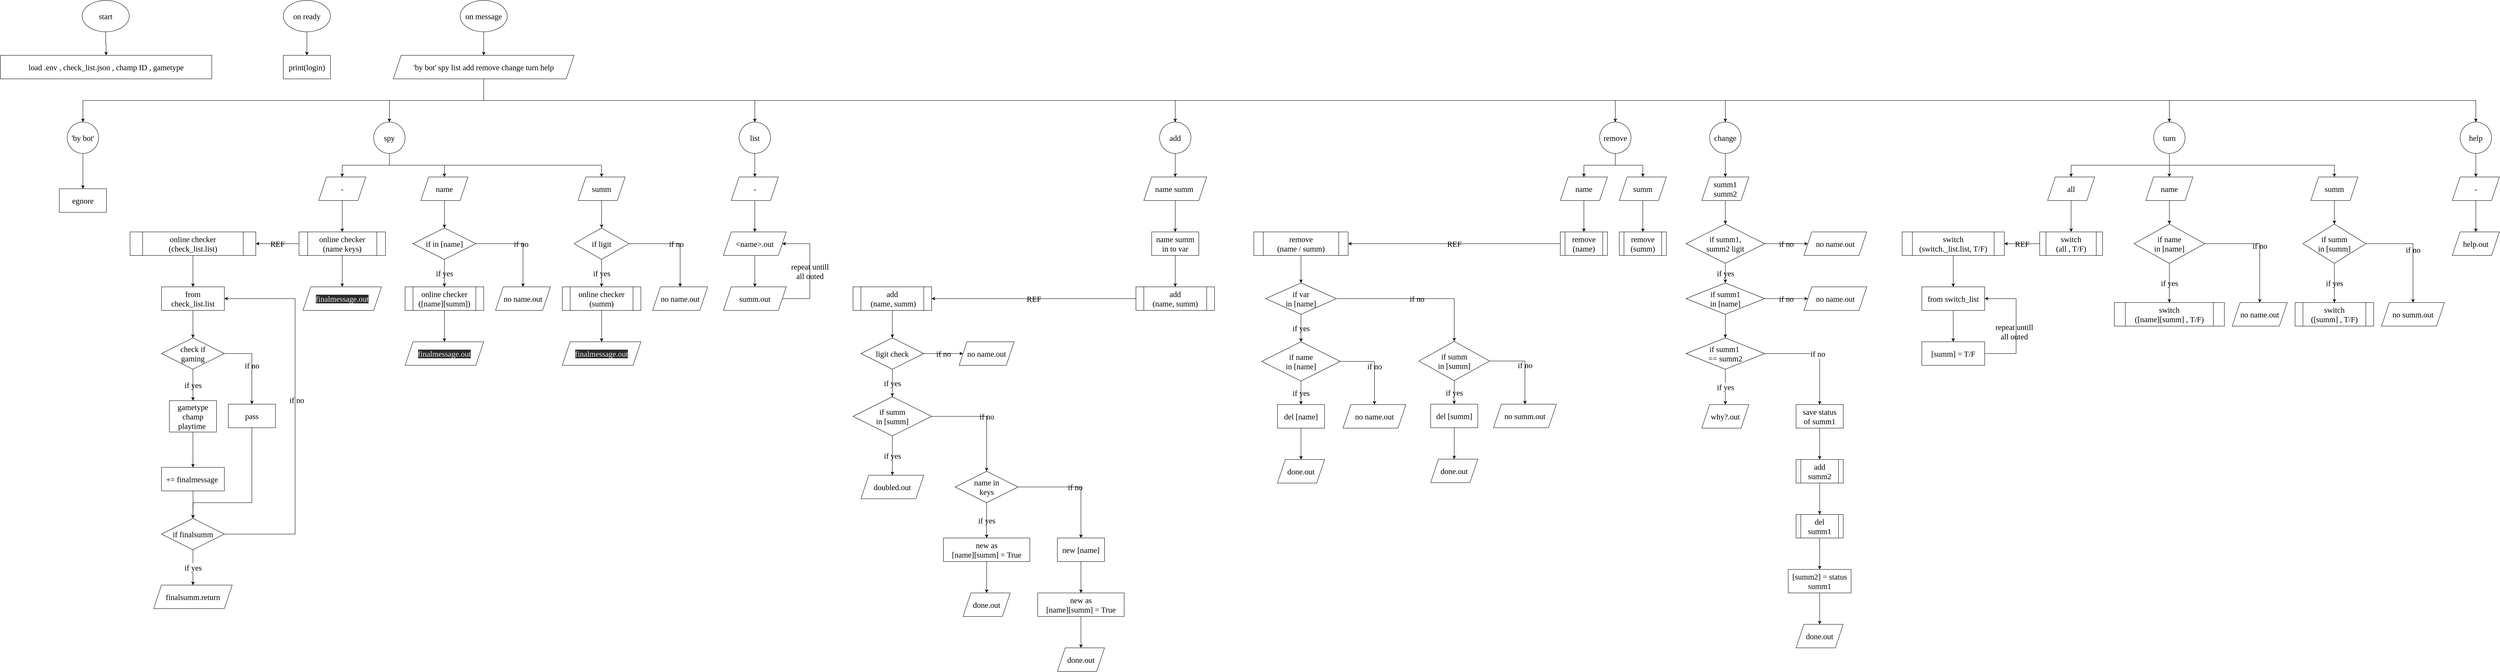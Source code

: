 <mxfile version="14.2.9" type="github">
  <diagram id="tX3UvdbEhSY9bGoHXd9f" name="Page-1">
    <mxGraphModel dx="1779" dy="968" grid="1" gridSize="10" guides="1" tooltips="1" connect="1" arrows="1" fold="1" page="1" pageScale="1" pageWidth="827" pageHeight="1169" background="none" math="0" shadow="0">
      <root>
        <mxCell id="0" />
        <mxCell id="1" parent="0" />
        <mxCell id="SMjvtxCN79PIYDQmCma3-111" value="&amp;nbsp;" style="edgeStyle=orthogonalEdgeStyle;rounded=0;orthogonalLoop=1;jettySize=auto;html=1;fontSize=20;fontFamily=Comic Sans MS;labelBackgroundColor=none;" parent="1" source="05Unn5bryS2KY0BGo1Cg-1" target="SMjvtxCN79PIYDQmCma3-110" edge="1">
          <mxGeometry relative="1" as="geometry" />
        </mxCell>
        <mxCell id="05Unn5bryS2KY0BGo1Cg-1" value="&lt;font style=&quot;font-size: 20px;&quot;&gt;start&lt;/font&gt;" style="ellipse;whiteSpace=wrap;html=1;fontSize=20;fontFamily=Comic Sans MS;fontStyle=0;labelBackgroundColor=none;" parent="1" vertex="1">
          <mxGeometry x="-582" y="130" width="120" height="80" as="geometry" />
        </mxCell>
        <mxCell id="vZP44o0aaJOrGxUDmJDb-39" style="edgeStyle=orthogonalEdgeStyle;rounded=0;orthogonalLoop=1;jettySize=auto;html=1;exitX=0.5;exitY=1;exitDx=0;exitDy=0;fontFamily=Comic Sans MS;fontSize=20;labelBackgroundColor=none;" parent="1" source="vZP44o0aaJOrGxUDmJDb-7" target="vZP44o0aaJOrGxUDmJDb-15" edge="1">
          <mxGeometry relative="1" as="geometry" />
        </mxCell>
        <mxCell id="vZP44o0aaJOrGxUDmJDb-40" style="edgeStyle=orthogonalEdgeStyle;rounded=0;orthogonalLoop=1;jettySize=auto;html=1;exitX=0.5;exitY=1;exitDx=0;exitDy=0;fontFamily=Comic Sans MS;fontSize=20;labelBackgroundColor=none;" parent="1" source="vZP44o0aaJOrGxUDmJDb-7" target="vZP44o0aaJOrGxUDmJDb-21" edge="1">
          <mxGeometry relative="1" as="geometry" />
        </mxCell>
        <mxCell id="vZP44o0aaJOrGxUDmJDb-41" style="edgeStyle=orthogonalEdgeStyle;rounded=0;orthogonalLoop=1;jettySize=auto;html=1;exitX=0.5;exitY=1;exitDx=0;exitDy=0;fontFamily=Comic Sans MS;fontSize=20;labelBackgroundColor=none;" parent="1" source="vZP44o0aaJOrGxUDmJDb-7" target="vZP44o0aaJOrGxUDmJDb-26" edge="1">
          <mxGeometry relative="1" as="geometry" />
        </mxCell>
        <mxCell id="vZP44o0aaJOrGxUDmJDb-42" style="edgeStyle=orthogonalEdgeStyle;rounded=0;orthogonalLoop=1;jettySize=auto;html=1;exitX=0.5;exitY=1;exitDx=0;exitDy=0;fontFamily=Comic Sans MS;fontSize=20;labelBackgroundColor=none;" parent="1" source="vZP44o0aaJOrGxUDmJDb-7" target="vZP44o0aaJOrGxUDmJDb-27" edge="1">
          <mxGeometry relative="1" as="geometry" />
        </mxCell>
        <mxCell id="vZP44o0aaJOrGxUDmJDb-43" style="edgeStyle=orthogonalEdgeStyle;rounded=0;orthogonalLoop=1;jettySize=auto;html=1;exitX=0.5;exitY=1;exitDx=0;exitDy=0;fontFamily=Comic Sans MS;fontSize=20;labelBackgroundColor=none;" parent="1" source="vZP44o0aaJOrGxUDmJDb-7" target="vZP44o0aaJOrGxUDmJDb-28" edge="1">
          <mxGeometry relative="1" as="geometry" />
        </mxCell>
        <mxCell id="vZP44o0aaJOrGxUDmJDb-44" style="edgeStyle=orthogonalEdgeStyle;rounded=0;orthogonalLoop=1;jettySize=auto;html=1;exitX=0.5;exitY=1;exitDx=0;exitDy=0;fontFamily=Comic Sans MS;fontSize=20;labelBackgroundColor=none;" parent="1" source="vZP44o0aaJOrGxUDmJDb-7" target="vZP44o0aaJOrGxUDmJDb-29" edge="1">
          <mxGeometry relative="1" as="geometry" />
        </mxCell>
        <mxCell id="vZP44o0aaJOrGxUDmJDb-45" style="edgeStyle=orthogonalEdgeStyle;rounded=0;orthogonalLoop=1;jettySize=auto;html=1;exitX=0.5;exitY=1;exitDx=0;exitDy=0;fontFamily=Comic Sans MS;fontSize=20;labelBackgroundColor=none;" parent="1" source="vZP44o0aaJOrGxUDmJDb-7" target="vZP44o0aaJOrGxUDmJDb-30" edge="1">
          <mxGeometry relative="1" as="geometry" />
        </mxCell>
        <mxCell id="fgTf1EAei6_Hhcv9gd0b-6" value="" style="edgeStyle=orthogonalEdgeStyle;rounded=0;orthogonalLoop=1;jettySize=auto;html=1;entryX=0.5;entryY=0;entryDx=0;entryDy=0;" parent="1" target="fgTf1EAei6_Hhcv9gd0b-5" edge="1">
          <mxGeometry relative="1" as="geometry">
            <mxPoint x="440" y="325" as="sourcePoint" />
            <mxPoint x="-150" y="435" as="targetPoint" />
            <Array as="points">
              <mxPoint x="440" y="385" />
              <mxPoint x="-580" y="385" />
            </Array>
          </mxGeometry>
        </mxCell>
        <mxCell id="vZP44o0aaJOrGxUDmJDb-7" value="&#39;by bot&#39; spy list add remove change turn help" style="shape=parallelogram;perimeter=parallelogramPerimeter;whiteSpace=wrap;html=1;fixedSize=1;fontFamily=Comic Sans MS;fontSize=20;fontStyle=0;labelBackgroundColor=none;" parent="1" vertex="1">
          <mxGeometry x="210" y="270" width="460" height="60" as="geometry" />
        </mxCell>
        <mxCell id="vZP44o0aaJOrGxUDmJDb-125" value="" style="edgeStyle=orthogonalEdgeStyle;rounded=0;orthogonalLoop=1;jettySize=auto;html=1;fontFamily=Comic Sans MS;fontSize=20;labelBackgroundColor=none;" parent="1" source="vZP44o0aaJOrGxUDmJDb-9" target="vZP44o0aaJOrGxUDmJDb-124" edge="1">
          <mxGeometry relative="1" as="geometry" />
        </mxCell>
        <mxCell id="vZP44o0aaJOrGxUDmJDb-9" value="-" style="shape=parallelogram;perimeter=parallelogramPerimeter;whiteSpace=wrap;html=1;fixedSize=1;fontFamily=Comic Sans MS;fontSize=20;fontStyle=0;labelBackgroundColor=none;" parent="1" vertex="1">
          <mxGeometry x="20" y="580" width="120" height="60" as="geometry" />
        </mxCell>
        <mxCell id="vZP44o0aaJOrGxUDmJDb-139" value="" style="edgeStyle=orthogonalEdgeStyle;rounded=0;orthogonalLoop=1;jettySize=auto;html=1;fontFamily=Comic Sans MS;fontSize=20;labelBackgroundColor=none;" parent="1" source="vZP44o0aaJOrGxUDmJDb-11" target="vZP44o0aaJOrGxUDmJDb-138" edge="1">
          <mxGeometry relative="1" as="geometry" />
        </mxCell>
        <mxCell id="vZP44o0aaJOrGxUDmJDb-11" value="name" style="shape=parallelogram;perimeter=parallelogramPerimeter;whiteSpace=wrap;html=1;fixedSize=1;fontFamily=Comic Sans MS;fontSize=20;fontStyle=0;labelBackgroundColor=none;" parent="1" vertex="1">
          <mxGeometry x="280" y="580" width="120" height="60" as="geometry" />
        </mxCell>
        <mxCell id="vZP44o0aaJOrGxUDmJDb-131" value="" style="edgeStyle=orthogonalEdgeStyle;rounded=0;orthogonalLoop=1;jettySize=auto;html=1;fontFamily=Comic Sans MS;fontSize=20;labelBackgroundColor=none;" parent="1" source="vZP44o0aaJOrGxUDmJDb-13" target="vZP44o0aaJOrGxUDmJDb-130" edge="1">
          <mxGeometry relative="1" as="geometry" />
        </mxCell>
        <mxCell id="vZP44o0aaJOrGxUDmJDb-13" value="summ" style="shape=parallelogram;perimeter=parallelogramPerimeter;whiteSpace=wrap;html=1;fixedSize=1;fontFamily=Comic Sans MS;fontSize=20;fontStyle=0;labelBackgroundColor=none;" parent="1" vertex="1">
          <mxGeometry x="680" y="580" width="120" height="60" as="geometry" />
        </mxCell>
        <mxCell id="vZP44o0aaJOrGxUDmJDb-46" style="edgeStyle=orthogonalEdgeStyle;rounded=0;orthogonalLoop=1;jettySize=auto;html=1;exitX=0.5;exitY=1;exitDx=0;exitDy=0;fontFamily=Comic Sans MS;fontSize=20;labelBackgroundColor=none;" parent="1" source="vZP44o0aaJOrGxUDmJDb-15" target="vZP44o0aaJOrGxUDmJDb-9" edge="1">
          <mxGeometry relative="1" as="geometry" />
        </mxCell>
        <mxCell id="vZP44o0aaJOrGxUDmJDb-47" style="edgeStyle=orthogonalEdgeStyle;rounded=0;orthogonalLoop=1;jettySize=auto;html=1;exitX=0.5;exitY=1;exitDx=0;exitDy=0;fontFamily=Comic Sans MS;fontSize=20;labelBackgroundColor=none;" parent="1" source="vZP44o0aaJOrGxUDmJDb-15" target="vZP44o0aaJOrGxUDmJDb-11" edge="1">
          <mxGeometry relative="1" as="geometry" />
        </mxCell>
        <mxCell id="vZP44o0aaJOrGxUDmJDb-48" style="edgeStyle=orthogonalEdgeStyle;rounded=0;orthogonalLoop=1;jettySize=auto;html=1;exitX=0.5;exitY=1;exitDx=0;exitDy=0;fontFamily=Comic Sans MS;fontSize=20;labelBackgroundColor=none;" parent="1" source="vZP44o0aaJOrGxUDmJDb-15" target="vZP44o0aaJOrGxUDmJDb-13" edge="1">
          <mxGeometry relative="1" as="geometry" />
        </mxCell>
        <mxCell id="vZP44o0aaJOrGxUDmJDb-15" value="spy" style="ellipse;whiteSpace=wrap;html=1;aspect=fixed;labelBackgroundColor=none;fontSize=20;fontFamily=Comic Sans MS;horizontal=1;verticalAlign=middle;" parent="1" vertex="1">
          <mxGeometry x="160" y="440" width="80" height="80" as="geometry" />
        </mxCell>
        <mxCell id="vZP44o0aaJOrGxUDmJDb-49" style="edgeStyle=orthogonalEdgeStyle;rounded=0;orthogonalLoop=1;jettySize=auto;html=1;exitX=0.5;exitY=1;exitDx=0;exitDy=0;fontFamily=Comic Sans MS;fontSize=20;labelBackgroundColor=none;" parent="1" source="vZP44o0aaJOrGxUDmJDb-21" target="vZP44o0aaJOrGxUDmJDb-23" edge="1">
          <mxGeometry relative="1" as="geometry" />
        </mxCell>
        <mxCell id="vZP44o0aaJOrGxUDmJDb-21" value="list" style="ellipse;whiteSpace=wrap;html=1;aspect=fixed;fontSize=20;fontFamily=Comic Sans MS;labelBackgroundColor=none;" parent="1" vertex="1">
          <mxGeometry x="1090" y="440" width="80" height="80" as="geometry" />
        </mxCell>
        <mxCell id="vZP44o0aaJOrGxUDmJDb-86" value="" style="edgeStyle=orthogonalEdgeStyle;rounded=0;orthogonalLoop=1;jettySize=auto;html=1;fontFamily=Comic Sans MS;fontSize=20;labelBackgroundColor=none;" parent="1" source="vZP44o0aaJOrGxUDmJDb-23" target="vZP44o0aaJOrGxUDmJDb-85" edge="1">
          <mxGeometry relative="1" as="geometry" />
        </mxCell>
        <mxCell id="vZP44o0aaJOrGxUDmJDb-23" value="-" style="shape=parallelogram;perimeter=parallelogramPerimeter;whiteSpace=wrap;html=1;fixedSize=1;fontSize=20;fontFamily=Comic Sans MS;labelBackgroundColor=none;" parent="1" vertex="1">
          <mxGeometry x="1070" y="580" width="120" height="60" as="geometry" />
        </mxCell>
        <mxCell id="vZP44o0aaJOrGxUDmJDb-50" style="edgeStyle=orthogonalEdgeStyle;rounded=0;orthogonalLoop=1;jettySize=auto;html=1;fontFamily=Comic Sans MS;fontSize=20;labelBackgroundColor=none;" parent="1" source="vZP44o0aaJOrGxUDmJDb-26" target="vZP44o0aaJOrGxUDmJDb-31" edge="1">
          <mxGeometry relative="1" as="geometry" />
        </mxCell>
        <mxCell id="vZP44o0aaJOrGxUDmJDb-26" value="add" style="ellipse;whiteSpace=wrap;html=1;aspect=fixed;labelBackgroundColor=none;fontFamily=Comic Sans MS;fontSize=20;" parent="1" vertex="1">
          <mxGeometry x="2160" y="440" width="80" height="80" as="geometry" />
        </mxCell>
        <mxCell id="vZP44o0aaJOrGxUDmJDb-51" style="edgeStyle=orthogonalEdgeStyle;rounded=0;orthogonalLoop=1;jettySize=auto;html=1;fontFamily=Comic Sans MS;fontSize=20;labelBackgroundColor=none;" parent="1" source="vZP44o0aaJOrGxUDmJDb-27" target="vZP44o0aaJOrGxUDmJDb-32" edge="1">
          <mxGeometry relative="1" as="geometry" />
        </mxCell>
        <mxCell id="vZP44o0aaJOrGxUDmJDb-52" style="edgeStyle=orthogonalEdgeStyle;rounded=0;orthogonalLoop=1;jettySize=auto;html=1;exitX=0.5;exitY=1;exitDx=0;exitDy=0;fontFamily=Comic Sans MS;fontSize=20;labelBackgroundColor=none;" parent="1" source="vZP44o0aaJOrGxUDmJDb-27" target="vZP44o0aaJOrGxUDmJDb-33" edge="1">
          <mxGeometry relative="1" as="geometry" />
        </mxCell>
        <mxCell id="vZP44o0aaJOrGxUDmJDb-27" value="remove" style="ellipse;whiteSpace=wrap;html=1;aspect=fixed;fontSize=20;fontFamily=Comic Sans MS;labelBackgroundColor=none;" parent="1" vertex="1">
          <mxGeometry x="3280" y="440" width="80" height="80" as="geometry" />
        </mxCell>
        <mxCell id="vZP44o0aaJOrGxUDmJDb-53" style="edgeStyle=orthogonalEdgeStyle;rounded=0;orthogonalLoop=1;jettySize=auto;html=1;fontFamily=Comic Sans MS;fontSize=20;labelBackgroundColor=none;" parent="1" source="vZP44o0aaJOrGxUDmJDb-28" target="vZP44o0aaJOrGxUDmJDb-34" edge="1">
          <mxGeometry relative="1" as="geometry" />
        </mxCell>
        <mxCell id="vZP44o0aaJOrGxUDmJDb-28" value="change" style="ellipse;whiteSpace=wrap;html=1;aspect=fixed;labelBackgroundColor=none;fontFamily=Comic Sans MS;fontSize=20;" parent="1" vertex="1">
          <mxGeometry x="3560" y="440" width="80" height="80" as="geometry" />
        </mxCell>
        <mxCell id="vZP44o0aaJOrGxUDmJDb-55" style="edgeStyle=orthogonalEdgeStyle;rounded=0;orthogonalLoop=1;jettySize=auto;html=1;exitX=0.5;exitY=1;exitDx=0;exitDy=0;fontFamily=Comic Sans MS;fontSize=20;labelBackgroundColor=none;" parent="1" source="vZP44o0aaJOrGxUDmJDb-29" target="vZP44o0aaJOrGxUDmJDb-36" edge="1">
          <mxGeometry relative="1" as="geometry" />
        </mxCell>
        <mxCell id="vZP44o0aaJOrGxUDmJDb-56" style="edgeStyle=orthogonalEdgeStyle;rounded=0;orthogonalLoop=1;jettySize=auto;html=1;exitX=0.5;exitY=1;exitDx=0;exitDy=0;fontFamily=Comic Sans MS;fontSize=20;labelBackgroundColor=none;" parent="1" source="vZP44o0aaJOrGxUDmJDb-29" target="vZP44o0aaJOrGxUDmJDb-35" edge="1">
          <mxGeometry relative="1" as="geometry" />
        </mxCell>
        <mxCell id="vZP44o0aaJOrGxUDmJDb-57" style="edgeStyle=orthogonalEdgeStyle;rounded=0;orthogonalLoop=1;jettySize=auto;html=1;exitX=0.5;exitY=1;exitDx=0;exitDy=0;fontFamily=Comic Sans MS;fontSize=20;labelBackgroundColor=none;" parent="1" source="vZP44o0aaJOrGxUDmJDb-29" target="vZP44o0aaJOrGxUDmJDb-37" edge="1">
          <mxGeometry relative="1" as="geometry" />
        </mxCell>
        <mxCell id="vZP44o0aaJOrGxUDmJDb-29" value="turn" style="ellipse;whiteSpace=wrap;html=1;aspect=fixed;labelBackgroundColor=none;fontFamily=Comic Sans MS;fontSize=20;" parent="1" vertex="1">
          <mxGeometry x="4690" y="440" width="80" height="80" as="geometry" />
        </mxCell>
        <mxCell id="vZP44o0aaJOrGxUDmJDb-58" style="edgeStyle=orthogonalEdgeStyle;rounded=0;orthogonalLoop=1;jettySize=auto;html=1;exitX=0.5;exitY=1;exitDx=0;exitDy=0;fontFamily=Comic Sans MS;fontSize=20;labelBackgroundColor=none;" parent="1" source="vZP44o0aaJOrGxUDmJDb-30" target="vZP44o0aaJOrGxUDmJDb-38" edge="1">
          <mxGeometry relative="1" as="geometry" />
        </mxCell>
        <mxCell id="vZP44o0aaJOrGxUDmJDb-30" value="help" style="ellipse;whiteSpace=wrap;html=1;aspect=fixed;labelBackgroundColor=none;fontFamily=Comic Sans MS;fontSize=20;" parent="1" vertex="1">
          <mxGeometry x="5470" y="440" width="80" height="80" as="geometry" />
        </mxCell>
        <mxCell id="vZP44o0aaJOrGxUDmJDb-62" value="" style="edgeStyle=orthogonalEdgeStyle;rounded=0;orthogonalLoop=1;jettySize=auto;html=1;fontFamily=Comic Sans MS;fontSize=20;labelBackgroundColor=none;" parent="1" source="vZP44o0aaJOrGxUDmJDb-31" target="vZP44o0aaJOrGxUDmJDb-61" edge="1">
          <mxGeometry relative="1" as="geometry" />
        </mxCell>
        <mxCell id="vZP44o0aaJOrGxUDmJDb-31" value="name summ&amp;nbsp;" style="shape=parallelogram;perimeter=parallelogramPerimeter;whiteSpace=wrap;html=1;fixedSize=1;labelBackgroundColor=none;fontFamily=Comic Sans MS;fontSize=20;" parent="1" vertex="1">
          <mxGeometry x="2120" y="580" width="160" height="60" as="geometry" />
        </mxCell>
        <mxCell id="SMjvtxCN79PIYDQmCma3-76" value="" style="edgeStyle=orthogonalEdgeStyle;rounded=0;orthogonalLoop=1;jettySize=auto;html=1;fontSize=20;fontFamily=Comic Sans MS;labelBackgroundColor=none;" parent="1" source="vZP44o0aaJOrGxUDmJDb-32" target="SMjvtxCN79PIYDQmCma3-75" edge="1">
          <mxGeometry relative="1" as="geometry" />
        </mxCell>
        <mxCell id="vZP44o0aaJOrGxUDmJDb-32" value="name" style="shape=parallelogram;perimeter=parallelogramPerimeter;whiteSpace=wrap;html=1;fixedSize=1;labelBackgroundColor=none;fontFamily=Comic Sans MS;fontSize=20;" parent="1" vertex="1">
          <mxGeometry x="3180" y="580" width="120" height="60" as="geometry" />
        </mxCell>
        <mxCell id="SMjvtxCN79PIYDQmCma3-78" value="" style="edgeStyle=orthogonalEdgeStyle;rounded=0;orthogonalLoop=1;jettySize=auto;html=1;fontSize=20;fontFamily=Comic Sans MS;labelBackgroundColor=none;" parent="1" source="vZP44o0aaJOrGxUDmJDb-33" target="SMjvtxCN79PIYDQmCma3-77" edge="1">
          <mxGeometry relative="1" as="geometry" />
        </mxCell>
        <mxCell id="vZP44o0aaJOrGxUDmJDb-33" value="summ" style="shape=parallelogram;perimeter=parallelogramPerimeter;whiteSpace=wrap;html=1;fixedSize=1;labelBackgroundColor=none;fontFamily=Comic Sans MS;fontSize=20;" parent="1" vertex="1">
          <mxGeometry x="3330" y="580" width="120" height="60" as="geometry" />
        </mxCell>
        <mxCell id="SMjvtxCN79PIYDQmCma3-40" value="" style="edgeStyle=orthogonalEdgeStyle;rounded=0;orthogonalLoop=1;jettySize=auto;html=1;fontSize=20;fontFamily=Comic Sans MS;labelBackgroundColor=none;" parent="1" source="vZP44o0aaJOrGxUDmJDb-34" target="SMjvtxCN79PIYDQmCma3-39" edge="1">
          <mxGeometry relative="1" as="geometry" />
        </mxCell>
        <mxCell id="vZP44o0aaJOrGxUDmJDb-34" value="summ1&lt;br style=&quot;font-size: 20px;&quot;&gt;summ2" style="shape=parallelogram;perimeter=parallelogramPerimeter;whiteSpace=wrap;html=1;fixedSize=1;labelBackgroundColor=none;fontFamily=Comic Sans MS;fontSize=20;" parent="1" vertex="1">
          <mxGeometry x="3540" y="580" width="120" height="60" as="geometry" />
        </mxCell>
        <mxCell id="SMjvtxCN79PIYDQmCma3-95" value="" style="edgeStyle=orthogonalEdgeStyle;rounded=0;orthogonalLoop=1;jettySize=auto;html=1;fontSize=20;fontFamily=Comic Sans MS;labelBackgroundColor=none;" parent="1" source="vZP44o0aaJOrGxUDmJDb-35" target="SMjvtxCN79PIYDQmCma3-94" edge="1">
          <mxGeometry relative="1" as="geometry" />
        </mxCell>
        <mxCell id="vZP44o0aaJOrGxUDmJDb-35" value="all" style="shape=parallelogram;perimeter=parallelogramPerimeter;whiteSpace=wrap;html=1;fixedSize=1;labelBackgroundColor=none;fontFamily=Comic Sans MS;fontSize=20;" parent="1" vertex="1">
          <mxGeometry x="4420" y="580" width="120" height="60" as="geometry" />
        </mxCell>
        <mxCell id="SMjvtxCN79PIYDQmCma3-97" value="" style="edgeStyle=orthogonalEdgeStyle;rounded=0;orthogonalLoop=1;jettySize=auto;html=1;fontSize=20;fontFamily=Comic Sans MS;labelBackgroundColor=none;" parent="1" source="vZP44o0aaJOrGxUDmJDb-36" target="SMjvtxCN79PIYDQmCma3-96" edge="1">
          <mxGeometry relative="1" as="geometry" />
        </mxCell>
        <mxCell id="vZP44o0aaJOrGxUDmJDb-36" value="name" style="shape=parallelogram;perimeter=parallelogramPerimeter;whiteSpace=wrap;html=1;fixedSize=1;labelBackgroundColor=none;fontFamily=Comic Sans MS;fontSize=20;" parent="1" vertex="1">
          <mxGeometry x="4670" y="580" width="120" height="60" as="geometry" />
        </mxCell>
        <mxCell id="SMjvtxCN79PIYDQmCma3-104" value="" style="edgeStyle=orthogonalEdgeStyle;rounded=0;orthogonalLoop=1;jettySize=auto;html=1;fontSize=20;fontFamily=Comic Sans MS;labelBackgroundColor=none;" parent="1" source="vZP44o0aaJOrGxUDmJDb-37" target="SMjvtxCN79PIYDQmCma3-103" edge="1">
          <mxGeometry relative="1" as="geometry" />
        </mxCell>
        <mxCell id="vZP44o0aaJOrGxUDmJDb-37" value="summ" style="shape=parallelogram;perimeter=parallelogramPerimeter;whiteSpace=wrap;html=1;fixedSize=1;labelBackgroundColor=none;fontFamily=Comic Sans MS;fontSize=20;" parent="1" vertex="1">
          <mxGeometry x="5090" y="580" width="120" height="60" as="geometry" />
        </mxCell>
        <mxCell id="vZP44o0aaJOrGxUDmJDb-60" value="" style="edgeStyle=orthogonalEdgeStyle;rounded=0;orthogonalLoop=1;jettySize=auto;html=1;fontFamily=Comic Sans MS;fontSize=20;labelBackgroundColor=none;" parent="1" source="vZP44o0aaJOrGxUDmJDb-38" target="vZP44o0aaJOrGxUDmJDb-59" edge="1">
          <mxGeometry relative="1" as="geometry" />
        </mxCell>
        <mxCell id="vZP44o0aaJOrGxUDmJDb-38" value="-" style="shape=parallelogram;perimeter=parallelogramPerimeter;whiteSpace=wrap;html=1;fixedSize=1;labelBackgroundColor=none;fontFamily=Comic Sans MS;fontSize=20;" parent="1" vertex="1">
          <mxGeometry x="5450" y="580" width="120" height="60" as="geometry" />
        </mxCell>
        <mxCell id="vZP44o0aaJOrGxUDmJDb-59" value="help.out" style="shape=parallelogram;perimeter=parallelogramPerimeter;whiteSpace=wrap;html=1;fixedSize=1;labelBackgroundColor=none;fontFamily=Comic Sans MS;fontSize=20;" parent="1" vertex="1">
          <mxGeometry x="5450" y="720" width="120" height="60" as="geometry" />
        </mxCell>
        <mxCell id="SMjvtxCN79PIYDQmCma3-67" value="" style="edgeStyle=orthogonalEdgeStyle;rounded=0;orthogonalLoop=1;jettySize=auto;html=1;fontSize=20;fontFamily=Comic Sans MS;labelBackgroundColor=none;" parent="1" source="vZP44o0aaJOrGxUDmJDb-61" target="SMjvtxCN79PIYDQmCma3-66" edge="1">
          <mxGeometry relative="1" as="geometry" />
        </mxCell>
        <mxCell id="vZP44o0aaJOrGxUDmJDb-61" value="name summ&lt;br style=&quot;font-size: 20px;&quot;&gt;in to var" style="whiteSpace=wrap;html=1;fontFamily=Comic Sans MS;fontSize=20;labelBackgroundColor=none;" parent="1" vertex="1">
          <mxGeometry x="2140" y="720" width="120" height="60" as="geometry" />
        </mxCell>
        <mxCell id="vZP44o0aaJOrGxUDmJDb-80" value="if no" style="edgeStyle=orthogonalEdgeStyle;rounded=0;orthogonalLoop=1;jettySize=auto;html=1;fontFamily=Comic Sans MS;fontSize=20;labelBackgroundColor=none;" parent="1" source="vZP44o0aaJOrGxUDmJDb-63" target="vZP44o0aaJOrGxUDmJDb-79" edge="1">
          <mxGeometry relative="1" as="geometry" />
        </mxCell>
        <mxCell id="SMjvtxCN79PIYDQmCma3-60" value="if yes" style="edgeStyle=orthogonalEdgeStyle;rounded=0;orthogonalLoop=1;jettySize=auto;html=1;fontSize=20;fontFamily=Comic Sans MS;labelBackgroundColor=none;" parent="1" source="vZP44o0aaJOrGxUDmJDb-63" target="SMjvtxCN79PIYDQmCma3-59" edge="1">
          <mxGeometry relative="1" as="geometry" />
        </mxCell>
        <mxCell id="vZP44o0aaJOrGxUDmJDb-63" value="ligit check" style="rhombus;whiteSpace=wrap;html=1;fontFamily=Comic Sans MS;fontSize=20;labelBackgroundColor=none;" parent="1" vertex="1">
          <mxGeometry x="1400" y="990" width="160" height="80" as="geometry" />
        </mxCell>
        <mxCell id="vZP44o0aaJOrGxUDmJDb-78" value="if yes" style="edgeStyle=orthogonalEdgeStyle;rounded=0;orthogonalLoop=1;jettySize=auto;html=1;fontFamily=Comic Sans MS;fontSize=20;labelBackgroundColor=none;" parent="1" source="vZP44o0aaJOrGxUDmJDb-73" target="vZP44o0aaJOrGxUDmJDb-77" edge="1">
          <mxGeometry relative="1" as="geometry" />
        </mxCell>
        <mxCell id="vZP44o0aaJOrGxUDmJDb-82" value="if no" style="edgeStyle=orthogonalEdgeStyle;rounded=0;orthogonalLoop=1;jettySize=auto;html=1;fontFamily=Comic Sans MS;fontSize=20;labelBackgroundColor=none;" parent="1" source="vZP44o0aaJOrGxUDmJDb-73" target="vZP44o0aaJOrGxUDmJDb-81" edge="1">
          <mxGeometry relative="1" as="geometry" />
        </mxCell>
        <mxCell id="vZP44o0aaJOrGxUDmJDb-73" value="name in&lt;br style=&quot;font-size: 20px;&quot;&gt;keys" style="rhombus;whiteSpace=wrap;html=1;fontFamily=Comic Sans MS;fontSize=20;labelBackgroundColor=none;" parent="1" vertex="1">
          <mxGeometry x="1640" y="1330" width="160" height="80" as="geometry" />
        </mxCell>
        <mxCell id="SMjvtxCN79PIYDQmCma3-32" value="" style="edgeStyle=orthogonalEdgeStyle;rounded=0;orthogonalLoop=1;jettySize=auto;html=1;fontSize=20;fontFamily=Comic Sans MS;labelBackgroundColor=none;" parent="1" source="vZP44o0aaJOrGxUDmJDb-77" target="SMjvtxCN79PIYDQmCma3-31" edge="1">
          <mxGeometry relative="1" as="geometry" />
        </mxCell>
        <mxCell id="vZP44o0aaJOrGxUDmJDb-77" value="new as&lt;br style=&quot;font-size: 20px;&quot;&gt;[name][summ] = True" style="whiteSpace=wrap;html=1;fontFamily=Comic Sans MS;fontSize=20;labelBackgroundColor=none;" parent="1" vertex="1">
          <mxGeometry x="1610" y="1500" width="220" height="60" as="geometry" />
        </mxCell>
        <mxCell id="vZP44o0aaJOrGxUDmJDb-79" value="no name.out" style="shape=parallelogram;perimeter=parallelogramPerimeter;whiteSpace=wrap;html=1;fixedSize=1;fontFamily=Comic Sans MS;fontSize=20;labelBackgroundColor=none;" parent="1" vertex="1">
          <mxGeometry x="1650" y="1000" width="140" height="60" as="geometry" />
        </mxCell>
        <mxCell id="vZP44o0aaJOrGxUDmJDb-84" value="" style="edgeStyle=orthogonalEdgeStyle;rounded=0;orthogonalLoop=1;jettySize=auto;html=1;fontFamily=Comic Sans MS;fontSize=20;labelBackgroundColor=none;" parent="1" source="vZP44o0aaJOrGxUDmJDb-81" target="vZP44o0aaJOrGxUDmJDb-83" edge="1">
          <mxGeometry relative="1" as="geometry" />
        </mxCell>
        <mxCell id="vZP44o0aaJOrGxUDmJDb-81" value="new [name]" style="whiteSpace=wrap;html=1;fontFamily=Comic Sans MS;fontSize=20;labelBackgroundColor=none;" parent="1" vertex="1">
          <mxGeometry x="1900" y="1500" width="120" height="60" as="geometry" />
        </mxCell>
        <mxCell id="SMjvtxCN79PIYDQmCma3-34" value="" style="edgeStyle=orthogonalEdgeStyle;rounded=0;orthogonalLoop=1;jettySize=auto;html=1;fontSize=20;fontFamily=Comic Sans MS;labelBackgroundColor=none;" parent="1" source="vZP44o0aaJOrGxUDmJDb-83" target="SMjvtxCN79PIYDQmCma3-33" edge="1">
          <mxGeometry relative="1" as="geometry" />
        </mxCell>
        <mxCell id="vZP44o0aaJOrGxUDmJDb-83" value="new as&lt;br style=&quot;font-size: 20px;&quot;&gt;[name][summ] = True" style="whiteSpace=wrap;html=1;fontFamily=Comic Sans MS;fontSize=20;labelBackgroundColor=none;" parent="1" vertex="1">
          <mxGeometry x="1850" y="1640" width="220" height="60" as="geometry" />
        </mxCell>
        <mxCell id="vZP44o0aaJOrGxUDmJDb-88" value="" style="edgeStyle=orthogonalEdgeStyle;rounded=0;orthogonalLoop=1;jettySize=auto;html=1;fontFamily=Comic Sans MS;fontSize=20;labelBackgroundColor=none;" parent="1" source="vZP44o0aaJOrGxUDmJDb-85" target="vZP44o0aaJOrGxUDmJDb-87" edge="1">
          <mxGeometry relative="1" as="geometry" />
        </mxCell>
        <mxCell id="vZP44o0aaJOrGxUDmJDb-85" value="&amp;lt;name&amp;gt;.out" style="shape=parallelogram;perimeter=parallelogramPerimeter;whiteSpace=wrap;html=1;fixedSize=1;fontSize=20;fontFamily=Comic Sans MS;labelBackgroundColor=none;" parent="1" vertex="1">
          <mxGeometry x="1050" y="720" width="160" height="60" as="geometry" />
        </mxCell>
        <mxCell id="vZP44o0aaJOrGxUDmJDb-96" value="repeat untill&lt;br style=&quot;font-size: 20px;&quot;&gt;all outed" style="edgeStyle=orthogonalEdgeStyle;rounded=0;orthogonalLoop=1;jettySize=auto;html=1;fontFamily=Comic Sans MS;fontSize=20;labelBackgroundColor=none;" parent="1" source="vZP44o0aaJOrGxUDmJDb-87" target="vZP44o0aaJOrGxUDmJDb-85" edge="1">
          <mxGeometry relative="1" as="geometry">
            <Array as="points">
              <mxPoint x="1270" y="890" />
              <mxPoint x="1270" y="750.0" />
            </Array>
          </mxGeometry>
        </mxCell>
        <mxCell id="vZP44o0aaJOrGxUDmJDb-87" value="summ.out" style="shape=parallelogram;perimeter=parallelogramPerimeter;whiteSpace=wrap;html=1;fixedSize=1;fontSize=20;fontFamily=Comic Sans MS;labelBackgroundColor=none;" parent="1" vertex="1">
          <mxGeometry x="1050" y="860" width="160" height="60" as="geometry" />
        </mxCell>
        <mxCell id="vZP44o0aaJOrGxUDmJDb-100" value="" style="edgeStyle=orthogonalEdgeStyle;rounded=0;orthogonalLoop=1;jettySize=auto;html=1;fontFamily=Comic Sans MS;fontSize=20;labelBackgroundColor=none;" parent="1" source="vZP44o0aaJOrGxUDmJDb-97" target="vZP44o0aaJOrGxUDmJDb-99" edge="1">
          <mxGeometry relative="1" as="geometry" />
        </mxCell>
        <mxCell id="vZP44o0aaJOrGxUDmJDb-97" value="from&lt;br style=&quot;font-size: 20px;&quot;&gt;check_list.list" style="whiteSpace=wrap;html=1;fontFamily=Comic Sans MS;fontSize=20;fontStyle=0;labelBackgroundColor=none;" parent="1" vertex="1">
          <mxGeometry x="-380" y="860" width="160" height="60" as="geometry" />
        </mxCell>
        <mxCell id="vZP44o0aaJOrGxUDmJDb-102" value="if yes" style="edgeStyle=orthogonalEdgeStyle;rounded=0;orthogonalLoop=1;jettySize=auto;html=1;fontFamily=Comic Sans MS;fontSize=20;labelBackgroundColor=none;" parent="1" source="vZP44o0aaJOrGxUDmJDb-99" target="vZP44o0aaJOrGxUDmJDb-101" edge="1">
          <mxGeometry relative="1" as="geometry" />
        </mxCell>
        <mxCell id="vZP44o0aaJOrGxUDmJDb-107" value="if no" style="edgeStyle=orthogonalEdgeStyle;rounded=0;orthogonalLoop=1;jettySize=auto;html=1;fontFamily=Comic Sans MS;fontSize=20;labelBackgroundColor=none;" parent="1" source="vZP44o0aaJOrGxUDmJDb-99" target="vZP44o0aaJOrGxUDmJDb-106" edge="1">
          <mxGeometry relative="1" as="geometry" />
        </mxCell>
        <mxCell id="vZP44o0aaJOrGxUDmJDb-99" value="check if&lt;br style=&quot;font-size: 20px;&quot;&gt;gaming" style="rhombus;whiteSpace=wrap;html=1;fontFamily=Comic Sans MS;fontSize=20;fontStyle=0;labelBackgroundColor=none;" parent="1" vertex="1">
          <mxGeometry x="-380" y="990" width="160" height="80" as="geometry" />
        </mxCell>
        <mxCell id="SMjvtxCN79PIYDQmCma3-2" value="" style="edgeStyle=orthogonalEdgeStyle;rounded=0;orthogonalLoop=1;jettySize=auto;html=1;fontSize=20;fontFamily=Comic Sans MS;labelBackgroundColor=none;" parent="1" source="vZP44o0aaJOrGxUDmJDb-101" target="SMjvtxCN79PIYDQmCma3-1" edge="1">
          <mxGeometry relative="1" as="geometry" />
        </mxCell>
        <mxCell id="vZP44o0aaJOrGxUDmJDb-101" value="gametype&lt;br style=&quot;font-size: 20px;&quot;&gt;champ&lt;br style=&quot;font-size: 20px;&quot;&gt;playtime&amp;nbsp;" style="whiteSpace=wrap;html=1;fontFamily=Comic Sans MS;fontSize=20;fontStyle=0;labelBackgroundColor=none;" parent="1" vertex="1">
          <mxGeometry x="-360" y="1150" width="120" height="80" as="geometry" />
        </mxCell>
        <mxCell id="vZP44o0aaJOrGxUDmJDb-110" value="" style="edgeStyle=orthogonalEdgeStyle;rounded=0;orthogonalLoop=1;jettySize=auto;html=1;fontFamily=Comic Sans MS;fontSize=20;labelBackgroundColor=none;" parent="1" target="vZP44o0aaJOrGxUDmJDb-109" edge="1">
          <mxGeometry relative="1" as="geometry">
            <mxPoint x="-300" y="1380" as="sourcePoint" />
          </mxGeometry>
        </mxCell>
        <mxCell id="SMjvtxCN79PIYDQmCma3-3" style="edgeStyle=orthogonalEdgeStyle;rounded=0;orthogonalLoop=1;jettySize=auto;html=1;entryX=0.5;entryY=0;entryDx=0;entryDy=0;fontSize=20;fontFamily=Comic Sans MS;labelBackgroundColor=none;" parent="1" source="vZP44o0aaJOrGxUDmJDb-106" target="vZP44o0aaJOrGxUDmJDb-109" edge="1">
          <mxGeometry relative="1" as="geometry">
            <Array as="points">
              <mxPoint x="-150" y="1410" />
              <mxPoint x="-300" y="1410" />
            </Array>
          </mxGeometry>
        </mxCell>
        <mxCell id="vZP44o0aaJOrGxUDmJDb-106" value="pass" style="whiteSpace=wrap;html=1;fontFamily=Comic Sans MS;fontSize=20;fontStyle=0;labelBackgroundColor=none;" parent="1" vertex="1">
          <mxGeometry x="-210" y="1159" width="120" height="60" as="geometry" />
        </mxCell>
        <mxCell id="vZP44o0aaJOrGxUDmJDb-111" style="edgeStyle=orthogonalEdgeStyle;rounded=0;orthogonalLoop=1;jettySize=auto;html=1;fontFamily=Comic Sans MS;fontSize=20;labelBackgroundColor=none;" parent="1" source="vZP44o0aaJOrGxUDmJDb-109" target="vZP44o0aaJOrGxUDmJDb-97" edge="1">
          <mxGeometry relative="1" as="geometry">
            <Array as="points">
              <mxPoint x="-40" y="1490" />
              <mxPoint x="-40" y="890" />
            </Array>
          </mxGeometry>
        </mxCell>
        <mxCell id="vZP44o0aaJOrGxUDmJDb-112" value="if no" style="edgeLabel;html=1;align=center;verticalAlign=middle;resizable=0;points=[];fontSize=20;fontFamily=Comic Sans MS;labelBackgroundColor=none;" parent="vZP44o0aaJOrGxUDmJDb-111" vertex="1" connectable="0">
          <mxGeometry x="0.088" y="-4" relative="1" as="geometry">
            <mxPoint as="offset" />
          </mxGeometry>
        </mxCell>
        <mxCell id="mYMfS3QnDWg7ju0dgV0--8" value="if yes" style="edgeStyle=orthogonalEdgeStyle;rounded=0;orthogonalLoop=1;jettySize=auto;html=1;fontSize=20;fontFamily=Comic Sans MS;" edge="1" parent="1" source="vZP44o0aaJOrGxUDmJDb-109" target="mYMfS3QnDWg7ju0dgV0--7">
          <mxGeometry relative="1" as="geometry" />
        </mxCell>
        <mxCell id="vZP44o0aaJOrGxUDmJDb-109" value="if finalsumm" style="rhombus;whiteSpace=wrap;html=1;fontFamily=Comic Sans MS;fontSize=20;fontStyle=0;labelBackgroundColor=none;" parent="1" vertex="1">
          <mxGeometry x="-380" y="1450" width="160" height="80" as="geometry" />
        </mxCell>
        <mxCell id="vZP44o0aaJOrGxUDmJDb-123" style="edgeStyle=orthogonalEdgeStyle;rounded=0;orthogonalLoop=1;jettySize=auto;html=1;entryX=0.5;entryY=0;entryDx=0;entryDy=0;fontFamily=Comic Sans MS;fontSize=20;labelBackgroundColor=none;" parent="1" source="vZP44o0aaJOrGxUDmJDb-120" target="vZP44o0aaJOrGxUDmJDb-97" edge="1">
          <mxGeometry relative="1" as="geometry" />
        </mxCell>
        <mxCell id="vZP44o0aaJOrGxUDmJDb-120" value="online checker&lt;br style=&quot;font-size: 20px;&quot;&gt;(check_list.list)" style="shape=process;whiteSpace=wrap;html=1;backgroundOutline=1;labelBackgroundColor=none;fontFamily=Comic Sans MS;fontSize=20;" parent="1" vertex="1">
          <mxGeometry x="-460" y="720" width="320" height="60" as="geometry" />
        </mxCell>
        <mxCell id="SMjvtxCN79PIYDQmCma3-86" value="REF" style="edgeStyle=orthogonalEdgeStyle;rounded=0;orthogonalLoop=1;jettySize=auto;html=1;entryX=1;entryY=0.5;entryDx=0;entryDy=0;fontSize=20;fontFamily=Comic Sans MS;labelBackgroundColor=none;" parent="1" source="vZP44o0aaJOrGxUDmJDb-124" target="vZP44o0aaJOrGxUDmJDb-120" edge="1">
          <mxGeometry relative="1" as="geometry" />
        </mxCell>
        <mxCell id="mYMfS3QnDWg7ju0dgV0--2" value="" style="edgeStyle=orthogonalEdgeStyle;rounded=0;orthogonalLoop=1;jettySize=auto;html=1;" edge="1" parent="1" source="vZP44o0aaJOrGxUDmJDb-124" target="mYMfS3QnDWg7ju0dgV0--1">
          <mxGeometry relative="1" as="geometry" />
        </mxCell>
        <mxCell id="vZP44o0aaJOrGxUDmJDb-124" value="online checker&lt;br style=&quot;font-size: 20px;&quot;&gt;(name keys)" style="shape=process;whiteSpace=wrap;html=1;backgroundOutline=1;fontFamily=Comic Sans MS;fontSize=20;fontStyle=0;labelBackgroundColor=none;" parent="1" vertex="1">
          <mxGeometry x="-30" y="720" width="220" height="60" as="geometry" />
        </mxCell>
        <mxCell id="mYMfS3QnDWg7ju0dgV0--4" value="" style="edgeStyle=orthogonalEdgeStyle;rounded=0;orthogonalLoop=1;jettySize=auto;html=1;" edge="1" parent="1" source="vZP44o0aaJOrGxUDmJDb-126" target="mYMfS3QnDWg7ju0dgV0--3">
          <mxGeometry relative="1" as="geometry" />
        </mxCell>
        <mxCell id="vZP44o0aaJOrGxUDmJDb-126" value="online checker&lt;br style=&quot;font-size: 20px;&quot;&gt;([name][summ])" style="shape=process;whiteSpace=wrap;html=1;backgroundOutline=1;fontFamily=Comic Sans MS;fontSize=20;fontStyle=0;labelBackgroundColor=none;" parent="1" vertex="1">
          <mxGeometry x="240" y="860" width="200" height="60" as="geometry" />
        </mxCell>
        <mxCell id="mYMfS3QnDWg7ju0dgV0--6" value="" style="edgeStyle=orthogonalEdgeStyle;rounded=0;orthogonalLoop=1;jettySize=auto;html=1;" edge="1" parent="1" source="vZP44o0aaJOrGxUDmJDb-128" target="mYMfS3QnDWg7ju0dgV0--5">
          <mxGeometry relative="1" as="geometry" />
        </mxCell>
        <mxCell id="vZP44o0aaJOrGxUDmJDb-128" value="online checker&lt;br style=&quot;font-size: 20px;&quot;&gt;(summ)" style="shape=process;whiteSpace=wrap;html=1;backgroundOutline=1;fontFamily=Comic Sans MS;fontSize=20;fontStyle=0;labelBackgroundColor=none;" parent="1" vertex="1">
          <mxGeometry x="640" y="860" width="200" height="60" as="geometry" />
        </mxCell>
        <mxCell id="vZP44o0aaJOrGxUDmJDb-132" value="if yes" style="edgeStyle=orthogonalEdgeStyle;rounded=0;orthogonalLoop=1;jettySize=auto;html=1;exitX=0.5;exitY=1;exitDx=0;exitDy=0;entryX=0.5;entryY=0;entryDx=0;entryDy=0;fontFamily=Comic Sans MS;fontSize=20;labelBackgroundColor=none;" parent="1" source="vZP44o0aaJOrGxUDmJDb-130" target="vZP44o0aaJOrGxUDmJDb-128" edge="1">
          <mxGeometry relative="1" as="geometry" />
        </mxCell>
        <mxCell id="vZP44o0aaJOrGxUDmJDb-137" value="if no" style="edgeStyle=orthogonalEdgeStyle;rounded=0;orthogonalLoop=1;jettySize=auto;html=1;fontFamily=Comic Sans MS;fontSize=20;labelBackgroundColor=none;" parent="1" source="vZP44o0aaJOrGxUDmJDb-130" target="vZP44o0aaJOrGxUDmJDb-136" edge="1">
          <mxGeometry relative="1" as="geometry" />
        </mxCell>
        <mxCell id="vZP44o0aaJOrGxUDmJDb-130" value="if ligit" style="rhombus;whiteSpace=wrap;html=1;fontFamily=Comic Sans MS;fontSize=20;fontStyle=0;labelBackgroundColor=none;" parent="1" vertex="1">
          <mxGeometry x="670" y="710" width="140" height="80" as="geometry" />
        </mxCell>
        <mxCell id="vZP44o0aaJOrGxUDmJDb-136" value="no name.out" style="shape=parallelogram;perimeter=parallelogramPerimeter;whiteSpace=wrap;html=1;fixedSize=1;fontFamily=Comic Sans MS;fontSize=20;fontStyle=0;labelBackgroundColor=none;" parent="1" vertex="1">
          <mxGeometry x="870" y="860" width="140" height="60" as="geometry" />
        </mxCell>
        <mxCell id="vZP44o0aaJOrGxUDmJDb-140" value="if yes" style="edgeStyle=orthogonalEdgeStyle;rounded=0;orthogonalLoop=1;jettySize=auto;html=1;entryX=0.5;entryY=0;entryDx=0;entryDy=0;fontFamily=Comic Sans MS;fontSize=20;labelBackgroundColor=none;" parent="1" source="vZP44o0aaJOrGxUDmJDb-138" target="vZP44o0aaJOrGxUDmJDb-126" edge="1">
          <mxGeometry relative="1" as="geometry" />
        </mxCell>
        <mxCell id="vZP44o0aaJOrGxUDmJDb-142" value="if no" style="edgeStyle=orthogonalEdgeStyle;rounded=0;orthogonalLoop=1;jettySize=auto;html=1;fontFamily=Comic Sans MS;fontSize=20;labelBackgroundColor=none;" parent="1" source="vZP44o0aaJOrGxUDmJDb-138" target="vZP44o0aaJOrGxUDmJDb-141" edge="1">
          <mxGeometry relative="1" as="geometry" />
        </mxCell>
        <mxCell id="vZP44o0aaJOrGxUDmJDb-138" value="if in [name]" style="rhombus;whiteSpace=wrap;html=1;fontFamily=Comic Sans MS;fontSize=20;fontStyle=0;labelBackgroundColor=none;" parent="1" vertex="1">
          <mxGeometry x="260" y="710" width="160" height="80" as="geometry" />
        </mxCell>
        <mxCell id="vZP44o0aaJOrGxUDmJDb-141" value="no name.out" style="shape=parallelogram;perimeter=parallelogramPerimeter;whiteSpace=wrap;html=1;fixedSize=1;fontFamily=Comic Sans MS;fontSize=20;fontStyle=0;labelBackgroundColor=none;" parent="1" vertex="1">
          <mxGeometry x="470" y="860" width="140" height="60" as="geometry" />
        </mxCell>
        <mxCell id="SMjvtxCN79PIYDQmCma3-1" value="&lt;span style=&quot;font-size: 20px;&quot;&gt;+= finalmessage&amp;nbsp;&lt;/span&gt;" style="whiteSpace=wrap;html=1;fontFamily=Comic Sans MS;fontSize=20;fontStyle=0;labelBackgroundColor=none;" parent="1" vertex="1">
          <mxGeometry x="-380" y="1320" width="160" height="60" as="geometry" />
        </mxCell>
        <mxCell id="SMjvtxCN79PIYDQmCma3-11" value="if yes" style="edgeStyle=orthogonalEdgeStyle;rounded=0;orthogonalLoop=1;jettySize=auto;html=1;fontSize=20;fontFamily=Comic Sans MS;labelBackgroundColor=none;" parent="1" source="SMjvtxCN79PIYDQmCma3-8" target="SMjvtxCN79PIYDQmCma3-10" edge="1">
          <mxGeometry relative="1" as="geometry" />
        </mxCell>
        <mxCell id="SMjvtxCN79PIYDQmCma3-13" value="if no" style="edgeStyle=orthogonalEdgeStyle;rounded=0;orthogonalLoop=1;jettySize=auto;html=1;fontSize=20;fontFamily=Comic Sans MS;labelBackgroundColor=none;" parent="1" source="SMjvtxCN79PIYDQmCma3-8" target="SMjvtxCN79PIYDQmCma3-12" edge="1">
          <mxGeometry relative="1" as="geometry" />
        </mxCell>
        <mxCell id="SMjvtxCN79PIYDQmCma3-8" value="if name &lt;br style=&quot;font-size: 20px;&quot;&gt;in [name]" style="rhombus;whiteSpace=wrap;html=1;fontFamily=Comic Sans MS;fontSize=20;labelBackgroundColor=none;" parent="1" vertex="1">
          <mxGeometry x="2420" y="1000" width="200" height="100" as="geometry" />
        </mxCell>
        <mxCell id="SMjvtxCN79PIYDQmCma3-36" value="" style="edgeStyle=orthogonalEdgeStyle;rounded=0;orthogonalLoop=1;jettySize=auto;html=1;fontSize=20;fontFamily=Comic Sans MS;labelBackgroundColor=none;" parent="1" source="SMjvtxCN79PIYDQmCma3-10" target="SMjvtxCN79PIYDQmCma3-35" edge="1">
          <mxGeometry relative="1" as="geometry" />
        </mxCell>
        <mxCell id="SMjvtxCN79PIYDQmCma3-10" value="del [name]" style="whiteSpace=wrap;html=1;fontFamily=Comic Sans MS;fontSize=20;labelBackgroundColor=none;" parent="1" vertex="1">
          <mxGeometry x="2460" y="1160" width="120" height="60" as="geometry" />
        </mxCell>
        <mxCell id="SMjvtxCN79PIYDQmCma3-12" value="no name.out" style="shape=parallelogram;perimeter=parallelogramPerimeter;whiteSpace=wrap;html=1;fixedSize=1;fontFamily=Comic Sans MS;fontSize=20;labelBackgroundColor=none;" parent="1" vertex="1">
          <mxGeometry x="2627" y="1160" width="160" height="60" as="geometry" />
        </mxCell>
        <mxCell id="SMjvtxCN79PIYDQmCma3-17" value="if yes" style="edgeStyle=orthogonalEdgeStyle;rounded=0;orthogonalLoop=1;jettySize=auto;html=1;fontSize=20;fontFamily=Comic Sans MS;labelBackgroundColor=none;" parent="1" source="SMjvtxCN79PIYDQmCma3-14" target="SMjvtxCN79PIYDQmCma3-16" edge="1">
          <mxGeometry relative="1" as="geometry" />
        </mxCell>
        <mxCell id="SMjvtxCN79PIYDQmCma3-19" value="if no" style="edgeStyle=orthogonalEdgeStyle;rounded=0;orthogonalLoop=1;jettySize=auto;html=1;fontSize=20;fontFamily=Comic Sans MS;labelBackgroundColor=none;" parent="1" source="SMjvtxCN79PIYDQmCma3-14" target="SMjvtxCN79PIYDQmCma3-18" edge="1">
          <mxGeometry relative="1" as="geometry" />
        </mxCell>
        <mxCell id="SMjvtxCN79PIYDQmCma3-14" value="if summ&lt;br style=&quot;font-size: 20px;&quot;&gt;in [summ]" style="rhombus;whiteSpace=wrap;html=1;fontFamily=Comic Sans MS;fontSize=20;labelBackgroundColor=none;" parent="1" vertex="1">
          <mxGeometry x="2820" y="999" width="180" height="100" as="geometry" />
        </mxCell>
        <mxCell id="SMjvtxCN79PIYDQmCma3-38" value="" style="edgeStyle=orthogonalEdgeStyle;rounded=0;orthogonalLoop=1;jettySize=auto;html=1;fontSize=20;fontFamily=Comic Sans MS;labelBackgroundColor=none;" parent="1" source="SMjvtxCN79PIYDQmCma3-16" target="SMjvtxCN79PIYDQmCma3-37" edge="1">
          <mxGeometry relative="1" as="geometry" />
        </mxCell>
        <mxCell id="SMjvtxCN79PIYDQmCma3-16" value="del [summ]" style="whiteSpace=wrap;html=1;fontFamily=Comic Sans MS;fontSize=20;labelBackgroundColor=none;" parent="1" vertex="1">
          <mxGeometry x="2850" y="1159" width="120" height="60" as="geometry" />
        </mxCell>
        <mxCell id="SMjvtxCN79PIYDQmCma3-18" value="no summ.out" style="shape=parallelogram;perimeter=parallelogramPerimeter;whiteSpace=wrap;html=1;fixedSize=1;fontFamily=Comic Sans MS;fontSize=20;labelBackgroundColor=none;" parent="1" vertex="1">
          <mxGeometry x="3010" y="1159" width="160" height="60" as="geometry" />
        </mxCell>
        <mxCell id="SMjvtxCN79PIYDQmCma3-31" value="done.out" style="shape=parallelogram;perimeter=parallelogramPerimeter;whiteSpace=wrap;html=1;fixedSize=1;fontFamily=Comic Sans MS;fontSize=20;labelBackgroundColor=none;" parent="1" vertex="1">
          <mxGeometry x="1660" y="1640" width="120" height="60" as="geometry" />
        </mxCell>
        <mxCell id="SMjvtxCN79PIYDQmCma3-33" value="done.out" style="shape=parallelogram;perimeter=parallelogramPerimeter;whiteSpace=wrap;html=1;fixedSize=1;fontFamily=Comic Sans MS;fontSize=20;labelBackgroundColor=none;" parent="1" vertex="1">
          <mxGeometry x="1900" y="1780" width="120" height="60" as="geometry" />
        </mxCell>
        <mxCell id="SMjvtxCN79PIYDQmCma3-35" value="done.out" style="shape=parallelogram;perimeter=parallelogramPerimeter;whiteSpace=wrap;html=1;fixedSize=1;fontFamily=Comic Sans MS;fontSize=20;labelBackgroundColor=none;" parent="1" vertex="1">
          <mxGeometry x="2460" y="1300" width="120" height="60" as="geometry" />
        </mxCell>
        <mxCell id="SMjvtxCN79PIYDQmCma3-37" value="done.out" style="shape=parallelogram;perimeter=parallelogramPerimeter;whiteSpace=wrap;html=1;fixedSize=1;fontFamily=Comic Sans MS;fontSize=20;labelBackgroundColor=none;" parent="1" vertex="1">
          <mxGeometry x="2850" y="1299" width="120" height="60" as="geometry" />
        </mxCell>
        <mxCell id="SMjvtxCN79PIYDQmCma3-42" value="if yes" style="edgeStyle=orthogonalEdgeStyle;rounded=0;orthogonalLoop=1;jettySize=auto;html=1;fontSize=20;fontFamily=Comic Sans MS;labelBackgroundColor=none;" parent="1" source="SMjvtxCN79PIYDQmCma3-39" target="SMjvtxCN79PIYDQmCma3-41" edge="1">
          <mxGeometry relative="1" as="geometry" />
        </mxCell>
        <mxCell id="SMjvtxCN79PIYDQmCma3-44" value="if no" style="edgeStyle=orthogonalEdgeStyle;rounded=0;orthogonalLoop=1;jettySize=auto;html=1;fontSize=20;fontFamily=Comic Sans MS;labelBackgroundColor=none;" parent="1" source="SMjvtxCN79PIYDQmCma3-39" target="SMjvtxCN79PIYDQmCma3-43" edge="1">
          <mxGeometry relative="1" as="geometry" />
        </mxCell>
        <mxCell id="SMjvtxCN79PIYDQmCma3-39" value="if summ1,&lt;br style=&quot;font-size: 20px;&quot;&gt;summ2 ligit" style="rhombus;whiteSpace=wrap;html=1;fontFamily=Comic Sans MS;fontSize=20;labelBackgroundColor=none;" parent="1" vertex="1">
          <mxGeometry x="3500" y="700" width="200" height="100" as="geometry" />
        </mxCell>
        <mxCell id="SMjvtxCN79PIYDQmCma3-46" value="if no" style="edgeStyle=orthogonalEdgeStyle;rounded=0;orthogonalLoop=1;jettySize=auto;html=1;fontSize=20;fontFamily=Comic Sans MS;labelBackgroundColor=none;" parent="1" source="SMjvtxCN79PIYDQmCma3-41" target="SMjvtxCN79PIYDQmCma3-45" edge="1">
          <mxGeometry relative="1" as="geometry" />
        </mxCell>
        <mxCell id="fgTf1EAei6_Hhcv9gd0b-10" value="" style="edgeStyle=orthogonalEdgeStyle;rounded=0;orthogonalLoop=1;jettySize=auto;html=1;" parent="1" source="SMjvtxCN79PIYDQmCma3-41" target="fgTf1EAei6_Hhcv9gd0b-9" edge="1">
          <mxGeometry relative="1" as="geometry" />
        </mxCell>
        <mxCell id="SMjvtxCN79PIYDQmCma3-41" value="if summ1&lt;br style=&quot;font-size: 20px;&quot;&gt;in [name]" style="rhombus;whiteSpace=wrap;html=1;fontFamily=Comic Sans MS;fontSize=20;labelBackgroundColor=none;" parent="1" vertex="1">
          <mxGeometry x="3500" y="850" width="200" height="80" as="geometry" />
        </mxCell>
        <mxCell id="SMjvtxCN79PIYDQmCma3-43" value="no name.out" style="shape=parallelogram;perimeter=parallelogramPerimeter;whiteSpace=wrap;html=1;fixedSize=1;fontFamily=Comic Sans MS;fontSize=20;labelBackgroundColor=none;" parent="1" vertex="1">
          <mxGeometry x="3800" y="720" width="160" height="60" as="geometry" />
        </mxCell>
        <mxCell id="SMjvtxCN79PIYDQmCma3-45" value="no name.out" style="shape=parallelogram;perimeter=parallelogramPerimeter;whiteSpace=wrap;html=1;fixedSize=1;fontFamily=Comic Sans MS;fontSize=20;labelBackgroundColor=none;" parent="1" vertex="1">
          <mxGeometry x="3800" y="860" width="160" height="60" as="geometry" />
        </mxCell>
        <mxCell id="SMjvtxCN79PIYDQmCma3-54" value="" style="edgeStyle=orthogonalEdgeStyle;rounded=0;orthogonalLoop=1;jettySize=auto;html=1;fontSize=20;fontFamily=Comic Sans MS;labelBackgroundColor=none;" parent="1" source="SMjvtxCN79PIYDQmCma3-49" target="SMjvtxCN79PIYDQmCma3-53" edge="1">
          <mxGeometry relative="1" as="geometry" />
        </mxCell>
        <mxCell id="SMjvtxCN79PIYDQmCma3-49" value="save status&lt;br style=&quot;font-size: 20px;&quot;&gt;of summ1" style="whiteSpace=wrap;html=1;fontFamily=Comic Sans MS;fontSize=20;labelBackgroundColor=none;" parent="1" vertex="1">
          <mxGeometry x="3780" y="1160" width="120" height="60" as="geometry" />
        </mxCell>
        <mxCell id="SMjvtxCN79PIYDQmCma3-56" value="" style="edgeStyle=orthogonalEdgeStyle;rounded=0;orthogonalLoop=1;jettySize=auto;html=1;fontSize=20;fontFamily=Comic Sans MS;labelBackgroundColor=none;" parent="1" source="SMjvtxCN79PIYDQmCma3-53" target="SMjvtxCN79PIYDQmCma3-55" edge="1">
          <mxGeometry relative="1" as="geometry" />
        </mxCell>
        <mxCell id="SMjvtxCN79PIYDQmCma3-53" value="add&lt;br style=&quot;font-size: 20px;&quot;&gt;summ2" style="shape=process;whiteSpace=wrap;html=1;backgroundOutline=1;fontFamily=Comic Sans MS;fontSize=20;labelBackgroundColor=none;" parent="1" vertex="1">
          <mxGeometry x="3780" y="1300" width="120" height="60" as="geometry" />
        </mxCell>
        <mxCell id="fgTf1EAei6_Hhcv9gd0b-2" value="" style="edgeStyle=orthogonalEdgeStyle;rounded=0;orthogonalLoop=1;jettySize=auto;html=1;" parent="1" source="SMjvtxCN79PIYDQmCma3-55" target="fgTf1EAei6_Hhcv9gd0b-1" edge="1">
          <mxGeometry relative="1" as="geometry" />
        </mxCell>
        <mxCell id="SMjvtxCN79PIYDQmCma3-55" value="del&lt;br style=&quot;font-size: 20px;&quot;&gt;summ1" style="shape=process;whiteSpace=wrap;html=1;backgroundOutline=1;fontFamily=Comic Sans MS;fontSize=20;labelBackgroundColor=none;" parent="1" vertex="1">
          <mxGeometry x="3780" y="1440" width="120" height="60" as="geometry" />
        </mxCell>
        <mxCell id="SMjvtxCN79PIYDQmCma3-61" value="if no" style="edgeStyle=orthogonalEdgeStyle;rounded=0;orthogonalLoop=1;jettySize=auto;html=1;exitX=1;exitY=0.5;exitDx=0;exitDy=0;fontSize=20;fontFamily=Comic Sans MS;labelBackgroundColor=none;" parent="1" source="SMjvtxCN79PIYDQmCma3-59" target="vZP44o0aaJOrGxUDmJDb-73" edge="1">
          <mxGeometry relative="1" as="geometry" />
        </mxCell>
        <mxCell id="SMjvtxCN79PIYDQmCma3-63" value="if yes" style="edgeStyle=orthogonalEdgeStyle;rounded=0;orthogonalLoop=1;jettySize=auto;html=1;fontSize=20;fontFamily=Comic Sans MS;labelBackgroundColor=none;" parent="1" source="SMjvtxCN79PIYDQmCma3-59" target="SMjvtxCN79PIYDQmCma3-62" edge="1">
          <mxGeometry relative="1" as="geometry" />
        </mxCell>
        <mxCell id="SMjvtxCN79PIYDQmCma3-59" value="if summ&lt;br style=&quot;font-size: 20px;&quot;&gt;in [summ]" style="rhombus;whiteSpace=wrap;html=1;fontFamily=Comic Sans MS;fontSize=20;labelBackgroundColor=none;" parent="1" vertex="1">
          <mxGeometry x="1380" y="1140" width="200" height="100" as="geometry" />
        </mxCell>
        <mxCell id="SMjvtxCN79PIYDQmCma3-62" value="doubled.out" style="shape=parallelogram;perimeter=parallelogramPerimeter;whiteSpace=wrap;html=1;fixedSize=1;fontFamily=Comic Sans MS;fontSize=20;labelBackgroundColor=none;" parent="1" vertex="1">
          <mxGeometry x="1400" y="1340" width="160" height="60" as="geometry" />
        </mxCell>
        <mxCell id="SMjvtxCN79PIYDQmCma3-65" style="edgeStyle=orthogonalEdgeStyle;rounded=0;orthogonalLoop=1;jettySize=auto;html=1;fontSize=20;fontFamily=Comic Sans MS;labelBackgroundColor=none;" parent="1" source="SMjvtxCN79PIYDQmCma3-64" target="vZP44o0aaJOrGxUDmJDb-63" edge="1">
          <mxGeometry relative="1" as="geometry" />
        </mxCell>
        <mxCell id="SMjvtxCN79PIYDQmCma3-64" value="add&lt;br style=&quot;font-size: 20px;&quot;&gt;&amp;nbsp;(name, summ)" style="shape=process;whiteSpace=wrap;html=1;backgroundOutline=1;shadow=0;glass=0;fontSize=20;fontFamily=Comic Sans MS;labelBackgroundColor=none;" parent="1" vertex="1">
          <mxGeometry x="1380" y="860" width="200" height="60" as="geometry" />
        </mxCell>
        <mxCell id="SMjvtxCN79PIYDQmCma3-85" value="REF" style="edgeStyle=orthogonalEdgeStyle;rounded=0;orthogonalLoop=1;jettySize=auto;html=1;exitX=0;exitY=0.5;exitDx=0;exitDy=0;entryX=1;entryY=0.5;entryDx=0;entryDy=0;fontSize=20;fontFamily=Comic Sans MS;labelBackgroundColor=none;" parent="1" source="SMjvtxCN79PIYDQmCma3-66" target="SMjvtxCN79PIYDQmCma3-64" edge="1">
          <mxGeometry relative="1" as="geometry" />
        </mxCell>
        <mxCell id="SMjvtxCN79PIYDQmCma3-66" value="add&lt;br style=&quot;font-size: 20px;&quot;&gt;(name, summ)" style="shape=process;whiteSpace=wrap;html=1;backgroundOutline=1;fontFamily=Comic Sans MS;fontSize=20;labelBackgroundColor=none;" parent="1" vertex="1">
          <mxGeometry x="2100" y="860" width="200" height="60" as="geometry" />
        </mxCell>
        <mxCell id="SMjvtxCN79PIYDQmCma3-70" value="" style="edgeStyle=orthogonalEdgeStyle;rounded=0;orthogonalLoop=1;jettySize=auto;html=1;fontSize=20;fontFamily=Comic Sans MS;labelBackgroundColor=none;" parent="1" source="SMjvtxCN79PIYDQmCma3-68" target="SMjvtxCN79PIYDQmCma3-69" edge="1">
          <mxGeometry relative="1" as="geometry" />
        </mxCell>
        <mxCell id="SMjvtxCN79PIYDQmCma3-68" value="remove&lt;br style=&quot;font-size: 20px;&quot;&gt;(name / summ)" style="shape=process;whiteSpace=wrap;html=1;backgroundOutline=1;shadow=0;glass=0;fontSize=20;fontFamily=Comic Sans MS;labelBackgroundColor=none;" parent="1" vertex="1">
          <mxGeometry x="2400" y="720" width="240" height="60" as="geometry" />
        </mxCell>
        <mxCell id="SMjvtxCN79PIYDQmCma3-71" value="if yes" style="edgeStyle=orthogonalEdgeStyle;rounded=0;orthogonalLoop=1;jettySize=auto;html=1;exitX=0.5;exitY=1;exitDx=0;exitDy=0;fontSize=20;fontFamily=Comic Sans MS;labelBackgroundColor=none;" parent="1" source="SMjvtxCN79PIYDQmCma3-69" target="SMjvtxCN79PIYDQmCma3-8" edge="1">
          <mxGeometry relative="1" as="geometry" />
        </mxCell>
        <mxCell id="SMjvtxCN79PIYDQmCma3-74" value="if no" style="edgeStyle=orthogonalEdgeStyle;rounded=0;orthogonalLoop=1;jettySize=auto;html=1;fontSize=20;fontFamily=Comic Sans MS;labelBackgroundColor=none;" parent="1" source="SMjvtxCN79PIYDQmCma3-69" target="SMjvtxCN79PIYDQmCma3-14" edge="1">
          <mxGeometry relative="1" as="geometry" />
        </mxCell>
        <mxCell id="SMjvtxCN79PIYDQmCma3-69" value="if var&lt;br style=&quot;font-size: 20px;&quot;&gt;in [name]" style="rhombus;whiteSpace=wrap;html=1;shadow=0;fontSize=20;glass=0;fontFamily=Comic Sans MS;labelBackgroundColor=none;" parent="1" vertex="1">
          <mxGeometry x="2430" y="850" width="180" height="80" as="geometry" />
        </mxCell>
        <mxCell id="SMjvtxCN79PIYDQmCma3-84" value="REF" style="edgeStyle=orthogonalEdgeStyle;rounded=0;orthogonalLoop=1;jettySize=auto;html=1;entryX=1;entryY=0.5;entryDx=0;entryDy=0;fontSize=20;fontFamily=Comic Sans MS;labelBackgroundColor=none;" parent="1" source="SMjvtxCN79PIYDQmCma3-75" target="SMjvtxCN79PIYDQmCma3-68" edge="1">
          <mxGeometry relative="1" as="geometry" />
        </mxCell>
        <mxCell id="SMjvtxCN79PIYDQmCma3-75" value="remove&lt;br style=&quot;font-size: 20px;&quot;&gt;(name)" style="shape=process;whiteSpace=wrap;html=1;backgroundOutline=1;fontFamily=Comic Sans MS;fontSize=20;labelBackgroundColor=none;" parent="1" vertex="1">
          <mxGeometry x="3180" y="720" width="120" height="60" as="geometry" />
        </mxCell>
        <mxCell id="SMjvtxCN79PIYDQmCma3-77" value="remove&lt;br style=&quot;font-size: 20px;&quot;&gt;(summ)" style="shape=process;whiteSpace=wrap;html=1;backgroundOutline=1;fontFamily=Comic Sans MS;fontSize=20;labelBackgroundColor=none;" parent="1" vertex="1">
          <mxGeometry x="3330" y="720" width="120" height="60" as="geometry" />
        </mxCell>
        <mxCell id="SMjvtxCN79PIYDQmCma3-89" value="" style="edgeStyle=orthogonalEdgeStyle;rounded=0;orthogonalLoop=1;jettySize=auto;html=1;fontSize=20;fontFamily=Comic Sans MS;labelBackgroundColor=none;" parent="1" source="SMjvtxCN79PIYDQmCma3-87" target="SMjvtxCN79PIYDQmCma3-88" edge="1">
          <mxGeometry relative="1" as="geometry" />
        </mxCell>
        <mxCell id="SMjvtxCN79PIYDQmCma3-87" value="switch&lt;br style=&quot;font-size: 20px;&quot;&gt;(switch._list.list, T/F)" style="shape=process;whiteSpace=wrap;html=1;backgroundOutline=1;shadow=0;glass=0;fontSize=20;fontFamily=Comic Sans MS;labelBackgroundColor=none;" parent="1" vertex="1">
          <mxGeometry x="4050" y="720" width="260" height="60" as="geometry" />
        </mxCell>
        <mxCell id="SMjvtxCN79PIYDQmCma3-91" value="" style="edgeStyle=orthogonalEdgeStyle;rounded=0;orthogonalLoop=1;jettySize=auto;html=1;fontSize=20;fontFamily=Comic Sans MS;labelBackgroundColor=none;" parent="1" source="SMjvtxCN79PIYDQmCma3-88" target="SMjvtxCN79PIYDQmCma3-90" edge="1">
          <mxGeometry relative="1" as="geometry" />
        </mxCell>
        <mxCell id="SMjvtxCN79PIYDQmCma3-88" value="from switch_list" style="whiteSpace=wrap;html=1;shadow=0;fontSize=20;glass=0;fontFamily=Comic Sans MS;labelBackgroundColor=none;" parent="1" vertex="1">
          <mxGeometry x="4100" y="860" width="160" height="60" as="geometry" />
        </mxCell>
        <mxCell id="SMjvtxCN79PIYDQmCma3-92" style="edgeStyle=orthogonalEdgeStyle;rounded=0;orthogonalLoop=1;jettySize=auto;html=1;entryX=1;entryY=0.5;entryDx=0;entryDy=0;fontSize=20;fontFamily=Comic Sans MS;labelBackgroundColor=none;" parent="1" source="SMjvtxCN79PIYDQmCma3-90" target="SMjvtxCN79PIYDQmCma3-88" edge="1">
          <mxGeometry relative="1" as="geometry">
            <Array as="points">
              <mxPoint x="4340" y="1030" />
              <mxPoint x="4340" y="890" />
            </Array>
          </mxGeometry>
        </mxCell>
        <mxCell id="SMjvtxCN79PIYDQmCma3-93" value="repeat untill&lt;br style=&quot;font-size: 20px;&quot;&gt;all outed" style="edgeLabel;html=1;align=center;verticalAlign=middle;resizable=0;points=[];fontSize=20;fontFamily=Comic Sans MS;labelBackgroundColor=none;" parent="SMjvtxCN79PIYDQmCma3-92" vertex="1" connectable="0">
          <mxGeometry x="-0.093" y="5" relative="1" as="geometry">
            <mxPoint as="offset" />
          </mxGeometry>
        </mxCell>
        <mxCell id="SMjvtxCN79PIYDQmCma3-90" value="[summ] = T/F" style="whiteSpace=wrap;html=1;shadow=0;fontSize=20;glass=0;fontFamily=Comic Sans MS;labelBackgroundColor=none;" parent="1" vertex="1">
          <mxGeometry x="4100" y="1000" width="160" height="60" as="geometry" />
        </mxCell>
        <mxCell id="SMjvtxCN79PIYDQmCma3-100" value="REF" style="edgeStyle=orthogonalEdgeStyle;rounded=0;orthogonalLoop=1;jettySize=auto;html=1;entryX=1;entryY=0.5;entryDx=0;entryDy=0;fontSize=20;fontFamily=Comic Sans MS;labelBackgroundColor=none;" parent="1" source="SMjvtxCN79PIYDQmCma3-94" target="SMjvtxCN79PIYDQmCma3-87" edge="1">
          <mxGeometry relative="1" as="geometry" />
        </mxCell>
        <mxCell id="SMjvtxCN79PIYDQmCma3-94" value="switch&lt;br style=&quot;font-size: 20px;&quot;&gt;(all , T/F)" style="shape=process;whiteSpace=wrap;html=1;backgroundOutline=1;fontFamily=Comic Sans MS;fontSize=20;labelBackgroundColor=none;" parent="1" vertex="1">
          <mxGeometry x="4400" y="720" width="160" height="60" as="geometry" />
        </mxCell>
        <mxCell id="SMjvtxCN79PIYDQmCma3-99" value="if yes" style="edgeStyle=orthogonalEdgeStyle;rounded=0;orthogonalLoop=1;jettySize=auto;html=1;fontSize=20;fontFamily=Comic Sans MS;labelBackgroundColor=none;" parent="1" source="SMjvtxCN79PIYDQmCma3-96" target="SMjvtxCN79PIYDQmCma3-98" edge="1">
          <mxGeometry relative="1" as="geometry" />
        </mxCell>
        <mxCell id="SMjvtxCN79PIYDQmCma3-102" value="if no" style="edgeStyle=orthogonalEdgeStyle;rounded=0;orthogonalLoop=1;jettySize=auto;html=1;fontSize=20;fontFamily=Comic Sans MS;labelBackgroundColor=none;" parent="1" source="SMjvtxCN79PIYDQmCma3-96" target="SMjvtxCN79PIYDQmCma3-101" edge="1">
          <mxGeometry relative="1" as="geometry" />
        </mxCell>
        <mxCell id="SMjvtxCN79PIYDQmCma3-96" value="if name&lt;br style=&quot;font-size: 20px;&quot;&gt;in [name]" style="rhombus;whiteSpace=wrap;html=1;fontFamily=Comic Sans MS;fontSize=20;labelBackgroundColor=none;" parent="1" vertex="1">
          <mxGeometry x="4640" y="700" width="180" height="100" as="geometry" />
        </mxCell>
        <mxCell id="SMjvtxCN79PIYDQmCma3-98" value="switch&lt;br style=&quot;font-size: 20px;&quot;&gt;([name][summ] , T/F)" style="shape=process;whiteSpace=wrap;html=1;backgroundOutline=1;fontFamily=Comic Sans MS;fontSize=20;labelBackgroundColor=none;" parent="1" vertex="1">
          <mxGeometry x="4590" y="900" width="280" height="60" as="geometry" />
        </mxCell>
        <mxCell id="SMjvtxCN79PIYDQmCma3-101" value="no name.out" style="shape=parallelogram;perimeter=parallelogramPerimeter;whiteSpace=wrap;html=1;fixedSize=1;fontFamily=Comic Sans MS;fontSize=20;labelBackgroundColor=none;" parent="1" vertex="1">
          <mxGeometry x="4890" y="900" width="140" height="60" as="geometry" />
        </mxCell>
        <mxCell id="SMjvtxCN79PIYDQmCma3-106" value="if yes" style="edgeStyle=orthogonalEdgeStyle;rounded=0;orthogonalLoop=1;jettySize=auto;html=1;fontSize=20;fontFamily=Comic Sans MS;labelBackgroundColor=none;" parent="1" source="SMjvtxCN79PIYDQmCma3-103" target="SMjvtxCN79PIYDQmCma3-105" edge="1">
          <mxGeometry relative="1" as="geometry" />
        </mxCell>
        <mxCell id="SMjvtxCN79PIYDQmCma3-108" value="if no" style="edgeStyle=orthogonalEdgeStyle;rounded=0;orthogonalLoop=1;jettySize=auto;html=1;fontSize=20;fontFamily=Comic Sans MS;labelBackgroundColor=none;" parent="1" source="SMjvtxCN79PIYDQmCma3-103" target="SMjvtxCN79PIYDQmCma3-107" edge="1">
          <mxGeometry relative="1" as="geometry" />
        </mxCell>
        <mxCell id="SMjvtxCN79PIYDQmCma3-103" value="if summ&lt;br style=&quot;font-size: 20px;&quot;&gt;in [summ]" style="rhombus;whiteSpace=wrap;html=1;fontFamily=Comic Sans MS;fontSize=20;labelBackgroundColor=none;" parent="1" vertex="1">
          <mxGeometry x="5070" y="700" width="160" height="100" as="geometry" />
        </mxCell>
        <mxCell id="SMjvtxCN79PIYDQmCma3-105" value="switch&lt;br style=&quot;font-size: 20px;&quot;&gt;([summ] , T/F)" style="shape=process;whiteSpace=wrap;html=1;backgroundOutline=1;fontFamily=Comic Sans MS;fontSize=20;labelBackgroundColor=none;" parent="1" vertex="1">
          <mxGeometry x="5050" y="900" width="200" height="60" as="geometry" />
        </mxCell>
        <mxCell id="SMjvtxCN79PIYDQmCma3-107" value="no summ.out" style="shape=parallelogram;perimeter=parallelogramPerimeter;whiteSpace=wrap;html=1;fixedSize=1;fontFamily=Comic Sans MS;fontSize=20;labelBackgroundColor=none;" parent="1" vertex="1">
          <mxGeometry x="5270" y="900" width="160" height="60" as="geometry" />
        </mxCell>
        <mxCell id="SMjvtxCN79PIYDQmCma3-110" value="load .env , check_list.json , champ ID , gametype" style="whiteSpace=wrap;html=1;fontFamily=Comic Sans MS;fontSize=20;fontStyle=0;labelBackgroundColor=none;" parent="1" vertex="1">
          <mxGeometry x="-790" y="270" width="538" height="60" as="geometry" />
        </mxCell>
        <mxCell id="SMjvtxCN79PIYDQmCma3-118" value="" style="edgeStyle=orthogonalEdgeStyle;rounded=0;orthogonalLoop=1;jettySize=auto;html=1;fontSize=20;fontFamily=Comic Sans MS;labelBackgroundColor=none;" parent="1" source="SMjvtxCN79PIYDQmCma3-116" target="SMjvtxCN79PIYDQmCma3-117" edge="1">
          <mxGeometry relative="1" as="geometry" />
        </mxCell>
        <mxCell id="SMjvtxCN79PIYDQmCma3-116" value="on ready" style="ellipse;whiteSpace=wrap;html=1;shadow=0;glass=0;fontSize=20;fontFamily=Comic Sans MS;labelBackgroundColor=none;" parent="1" vertex="1">
          <mxGeometry x="-70" y="130" width="120" height="80" as="geometry" />
        </mxCell>
        <mxCell id="SMjvtxCN79PIYDQmCma3-117" value="print(login)" style="whiteSpace=wrap;html=1;shadow=0;fontSize=20;glass=0;fontFamily=Comic Sans MS;labelBackgroundColor=none;" parent="1" vertex="1">
          <mxGeometry x="-70" y="270" width="120" height="60" as="geometry" />
        </mxCell>
        <mxCell id="SMjvtxCN79PIYDQmCma3-120" style="edgeStyle=orthogonalEdgeStyle;rounded=0;orthogonalLoop=1;jettySize=auto;html=1;exitX=0.5;exitY=1;exitDx=0;exitDy=0;entryX=0.5;entryY=0;entryDx=0;entryDy=0;fontSize=20;fontFamily=Comic Sans MS;labelBackgroundColor=none;" parent="1" source="SMjvtxCN79PIYDQmCma3-119" target="vZP44o0aaJOrGxUDmJDb-7" edge="1">
          <mxGeometry relative="1" as="geometry" />
        </mxCell>
        <mxCell id="SMjvtxCN79PIYDQmCma3-119" value="on message" style="ellipse;whiteSpace=wrap;html=1;shadow=0;glass=0;fontSize=20;fontFamily=Comic Sans MS;labelBackgroundColor=none;" parent="1" vertex="1">
          <mxGeometry x="380" y="130" width="120" height="80" as="geometry" />
        </mxCell>
        <mxCell id="fgTf1EAei6_Hhcv9gd0b-4" value="" style="edgeStyle=orthogonalEdgeStyle;rounded=0;orthogonalLoop=1;jettySize=auto;html=1;" parent="1" source="fgTf1EAei6_Hhcv9gd0b-1" target="fgTf1EAei6_Hhcv9gd0b-3" edge="1">
          <mxGeometry relative="1" as="geometry" />
        </mxCell>
        <mxCell id="fgTf1EAei6_Hhcv9gd0b-1" value="[summ2] = status summ1" style="whiteSpace=wrap;html=1;fontFamily=Comic Sans MS;fontSize=20;" parent="1" vertex="1">
          <mxGeometry x="3760" y="1580" width="160" height="60" as="geometry" />
        </mxCell>
        <mxCell id="fgTf1EAei6_Hhcv9gd0b-3" value="done.out" style="shape=parallelogram;perimeter=parallelogramPerimeter;whiteSpace=wrap;html=1;fixedSize=1;fontFamily=Comic Sans MS;fontSize=20;" parent="1" vertex="1">
          <mxGeometry x="3780" y="1720" width="120" height="60" as="geometry" />
        </mxCell>
        <mxCell id="fgTf1EAei6_Hhcv9gd0b-8" value="" style="edgeStyle=orthogonalEdgeStyle;rounded=0;orthogonalLoop=1;jettySize=auto;html=1;" parent="1" source="fgTf1EAei6_Hhcv9gd0b-5" target="fgTf1EAei6_Hhcv9gd0b-7" edge="1">
          <mxGeometry relative="1" as="geometry" />
        </mxCell>
        <mxCell id="fgTf1EAei6_Hhcv9gd0b-5" value="&#39;by bot&#39;" style="ellipse;whiteSpace=wrap;html=1;fontFamily=Comic Sans MS;fontSize=20;fontStyle=0;" parent="1" vertex="1">
          <mxGeometry x="-620" y="440" width="80" height="80" as="geometry" />
        </mxCell>
        <mxCell id="fgTf1EAei6_Hhcv9gd0b-7" value="egnore" style="whiteSpace=wrap;html=1;fontFamily=Comic Sans MS;fontSize=20;fontStyle=0;" parent="1" vertex="1">
          <mxGeometry x="-640" y="610" width="120" height="60" as="geometry" />
        </mxCell>
        <mxCell id="fgTf1EAei6_Hhcv9gd0b-11" value="if no" style="edgeStyle=orthogonalEdgeStyle;rounded=0;orthogonalLoop=1;jettySize=auto;html=1;fontSize=20;fontFamily=Comic Sans MS;" parent="1" source="fgTf1EAei6_Hhcv9gd0b-9" target="SMjvtxCN79PIYDQmCma3-49" edge="1">
          <mxGeometry relative="1" as="geometry" />
        </mxCell>
        <mxCell id="fgTf1EAei6_Hhcv9gd0b-13" value="if yes" style="edgeStyle=orthogonalEdgeStyle;rounded=0;orthogonalLoop=1;jettySize=auto;html=1;fontSize=20;fontFamily=Comic Sans MS;" parent="1" source="fgTf1EAei6_Hhcv9gd0b-9" target="fgTf1EAei6_Hhcv9gd0b-12" edge="1">
          <mxGeometry relative="1" as="geometry" />
        </mxCell>
        <mxCell id="fgTf1EAei6_Hhcv9gd0b-9" value="if summ1&amp;nbsp;&lt;br style=&quot;font-size: 20px;&quot;&gt;== summ2" style="rhombus;whiteSpace=wrap;html=1;fontFamily=Comic Sans MS;fontSize=20;" parent="1" vertex="1">
          <mxGeometry x="3500" y="990" width="200" height="80" as="geometry" />
        </mxCell>
        <mxCell id="fgTf1EAei6_Hhcv9gd0b-12" value="why?.out" style="shape=parallelogram;perimeter=parallelogramPerimeter;whiteSpace=wrap;html=1;fixedSize=1;fontFamily=Comic Sans MS;fontSize=20;" parent="1" vertex="1">
          <mxGeometry x="3540" y="1160" width="120" height="60" as="geometry" />
        </mxCell>
        <mxCell id="mYMfS3QnDWg7ju0dgV0--1" value="&#xa;&#xa;&lt;span style=&quot;color: rgb(240, 240, 240); font-family: &amp;quot;comic sans ms&amp;quot;; font-size: 20px; font-style: normal; font-weight: 400; letter-spacing: normal; text-align: center; text-indent: 0px; text-transform: none; word-spacing: 0px; background-color: rgb(42, 42, 42); display: inline; float: none;&quot;&gt;finalmessage.out&lt;/span&gt;&#xa;&#xa;" style="shape=parallelogram;perimeter=parallelogramPerimeter;whiteSpace=wrap;html=1;fixedSize=1;fontFamily=Comic Sans MS;fontSize=20;fontStyle=0;" vertex="1" parent="1">
          <mxGeometry x="-20" y="860" width="200" height="60" as="geometry" />
        </mxCell>
        <mxCell id="mYMfS3QnDWg7ju0dgV0--3" value="&#xa;&#xa;&lt;span style=&quot;color: rgb(240, 240, 240); font-family: &amp;quot;comic sans ms&amp;quot;; font-size: 20px; font-style: normal; font-weight: 400; letter-spacing: normal; text-align: center; text-indent: 0px; text-transform: none; word-spacing: 0px; background-color: rgb(42, 42, 42); display: inline; float: none;&quot;&gt;finalmessage.out&lt;/span&gt;&#xa;&#xa;" style="shape=parallelogram;perimeter=parallelogramPerimeter;whiteSpace=wrap;html=1;fixedSize=1;fontFamily=Comic Sans MS;fontSize=20;fontStyle=0;" vertex="1" parent="1">
          <mxGeometry x="240" y="1000" width="200" height="60" as="geometry" />
        </mxCell>
        <mxCell id="mYMfS3QnDWg7ju0dgV0--5" value="&#xa;&#xa;&lt;span style=&quot;color: rgb(240, 240, 240); font-family: &amp;quot;comic sans ms&amp;quot;; font-size: 20px; font-style: normal; font-weight: 400; letter-spacing: normal; text-align: center; text-indent: 0px; text-transform: none; word-spacing: 0px; background-color: rgb(42, 42, 42); display: inline; float: none;&quot;&gt;finalmessage.out&lt;/span&gt;&#xa;&#xa;" style="shape=parallelogram;perimeter=parallelogramPerimeter;whiteSpace=wrap;html=1;fixedSize=1;fontFamily=Comic Sans MS;fontSize=20;fontStyle=0;" vertex="1" parent="1">
          <mxGeometry x="640" y="1000" width="200" height="60" as="geometry" />
        </mxCell>
        <mxCell id="mYMfS3QnDWg7ju0dgV0--7" value="finalsumm.return" style="shape=parallelogram;perimeter=parallelogramPerimeter;whiteSpace=wrap;html=1;fixedSize=1;fontFamily=Comic Sans MS;fontSize=20;fontStyle=0;" vertex="1" parent="1">
          <mxGeometry x="-400" y="1620" width="200" height="60" as="geometry" />
        </mxCell>
      </root>
    </mxGraphModel>
  </diagram>
</mxfile>
